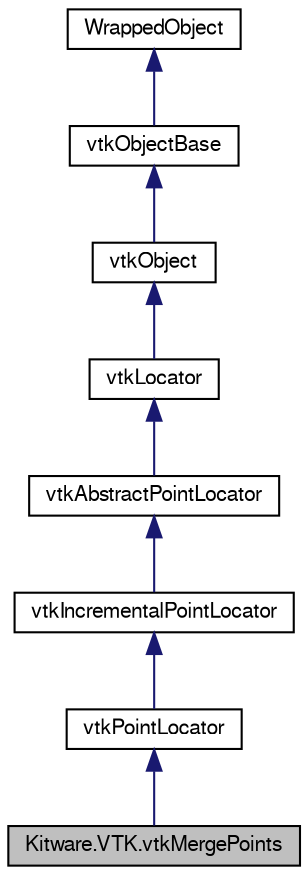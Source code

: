 digraph G
{
  bgcolor="transparent";
  edge [fontname="FreeSans",fontsize="10",labelfontname="FreeSans",labelfontsize="10"];
  node [fontname="FreeSans",fontsize="10",shape=record];
  Node1 [label="Kitware.VTK.vtkMergePoints",height=0.2,width=0.4,color="black", fillcolor="grey75", style="filled" fontcolor="black"];
  Node2 -> Node1 [dir="back",color="midnightblue",fontsize="10",style="solid",fontname="FreeSans"];
  Node2 [label="vtkPointLocator",height=0.2,width=0.4,color="black",URL="$class_kitware_1_1_v_t_k_1_1vtk_point_locator.html",tooltip="vtkPointLocator - quickly locate points in 3-space"];
  Node3 -> Node2 [dir="back",color="midnightblue",fontsize="10",style="solid",fontname="FreeSans"];
  Node3 [label="vtkIncrementalPointLocator",height=0.2,width=0.4,color="black",URL="$class_kitware_1_1_v_t_k_1_1vtk_incremental_point_locator.html",tooltip="vtkIncrementalPointLocator - Abstract class in support of both point location and point insertion..."];
  Node4 -> Node3 [dir="back",color="midnightblue",fontsize="10",style="solid",fontname="FreeSans"];
  Node4 [label="vtkAbstractPointLocator",height=0.2,width=0.4,color="black",URL="$class_kitware_1_1_v_t_k_1_1vtk_abstract_point_locator.html",tooltip="vtkAbstractPointLocator - abstract class to quickly locate points in 3-space"];
  Node5 -> Node4 [dir="back",color="midnightblue",fontsize="10",style="solid",fontname="FreeSans"];
  Node5 [label="vtkLocator",height=0.2,width=0.4,color="black",URL="$class_kitware_1_1_v_t_k_1_1vtk_locator.html",tooltip="vtkLocator - abstract base class for objects that accelerate spatial searches"];
  Node6 -> Node5 [dir="back",color="midnightblue",fontsize="10",style="solid",fontname="FreeSans"];
  Node6 [label="vtkObject",height=0.2,width=0.4,color="black",URL="$class_kitware_1_1_v_t_k_1_1vtk_object.html",tooltip="vtkObject - abstract base class for most VTK objects"];
  Node7 -> Node6 [dir="back",color="midnightblue",fontsize="10",style="solid",fontname="FreeSans"];
  Node7 [label="vtkObjectBase",height=0.2,width=0.4,color="black",URL="$class_kitware_1_1_v_t_k_1_1vtk_object_base.html",tooltip="vtkObjectBase - abstract base class for most VTK objects"];
  Node8 -> Node7 [dir="back",color="midnightblue",fontsize="10",style="solid",fontname="FreeSans"];
  Node8 [label="WrappedObject",height=0.2,width=0.4,color="black",URL="$class_kitware_1_1_v_t_k_1_1_wrapped_object.html",tooltip="Base class for all the mummy wrapped classes in Kitware.VTK."];
}
